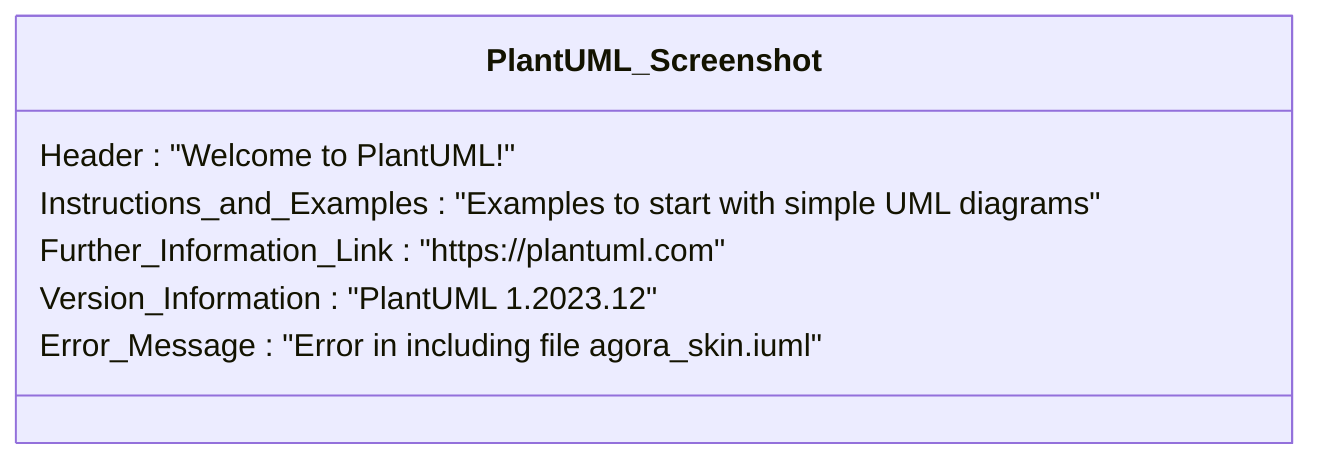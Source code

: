 classDiagram
    class PlantUML_Screenshot {
        Header : "Welcome to PlantUML!"
        Instructions_and_Examples : "Examples to start with simple UML diagrams"
        Further_Information_Link : "https://plantuml.com"
        Version_Information : "PlantUML 1.2023.12"
        Error_Message : "Error in including file agora_skin.iuml"
    }